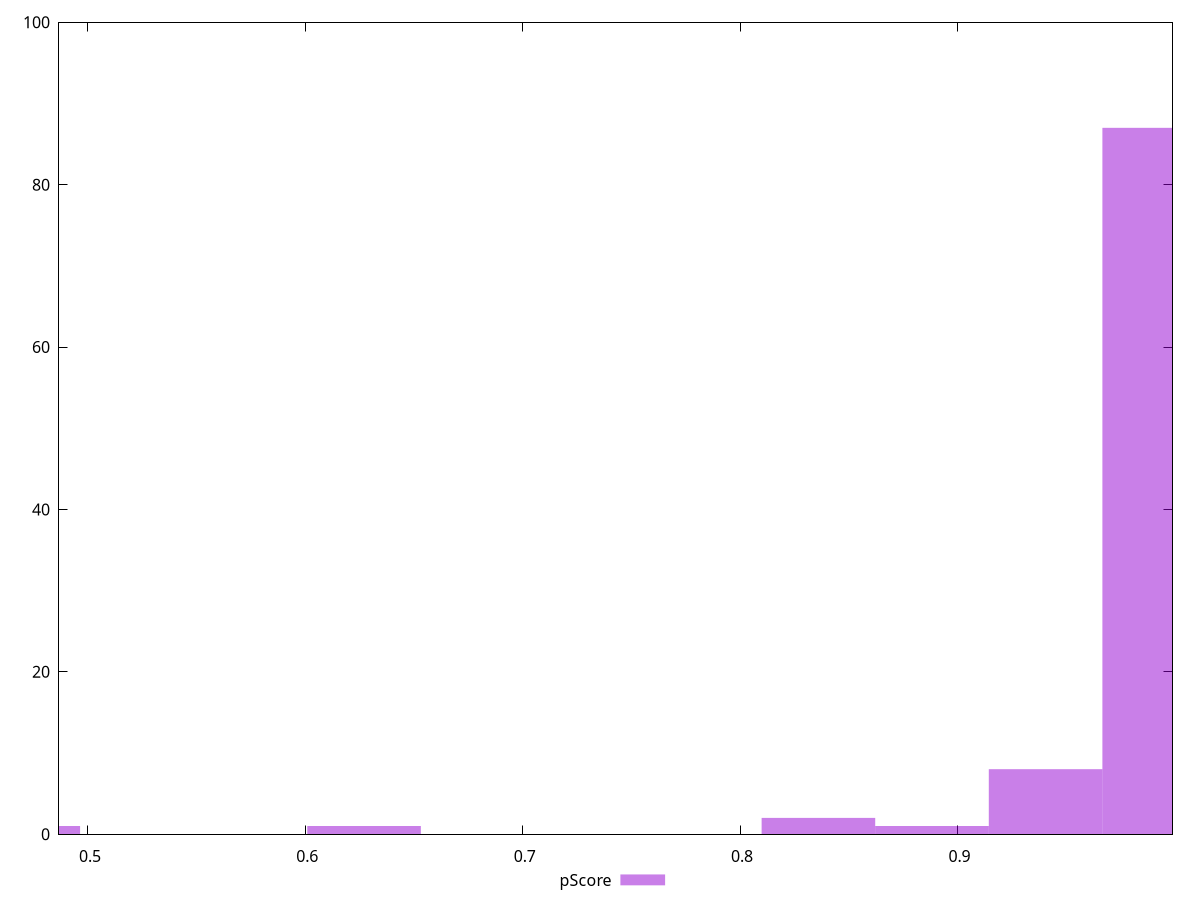 reset

$pScore <<EOF
0.4702732403344978 1
0.9927990629283842 87
0.9405464806689956 8
0.8360413161502183 2
0.6270309871126637 1
0.8882938984096069 1
EOF

set key outside below
set boxwidth 0.05225258225938864
set xrange [0.48670100632263463:0.9989211899080849]
set yrange [0:100]
set trange [0:100]
set style fill transparent solid 0.5 noborder
set terminal svg size 640, 490 enhanced background rgb 'white'
set output "report_00015_2021-02-09T16-11-33.973Z/speed-index/samples/pages+cached+noadtech+nomedia+nocss/pScore/histogram.svg"

plot $pScore title "pScore" with boxes

reset
